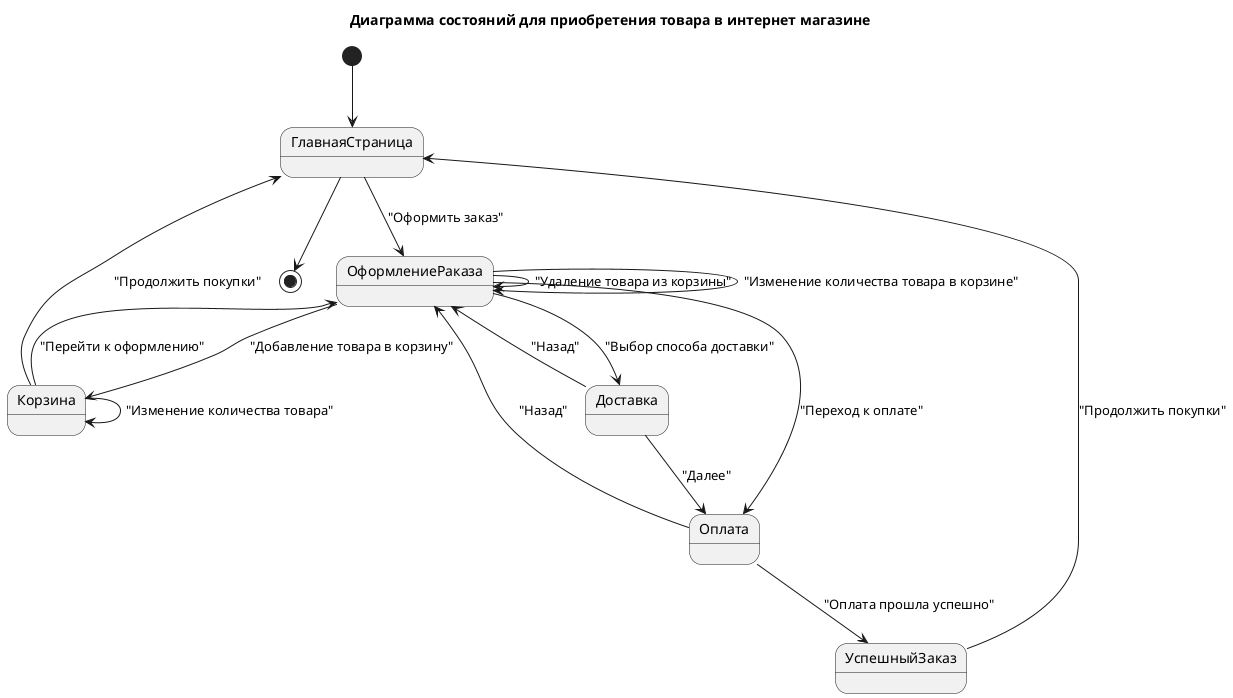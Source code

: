 @startuml

title Диаграмма состояний для приобретения товара в интернет магазине

[*] --> ГлавнаяCтраница

ГлавнаяCтраница --> ОформлениеPаказа : "Оформить заказ"

ОформлениеPаказа --> Доставка : "Выбор способа доставки"
ОформлениеPаказа --> Корзина : "Добавление товара в корзину"
ОформлениеPаказа --> ОформлениеPаказа : "Удаление товара из корзины"
ОформлениеPаказа --> ОформлениеPаказа : "Изменение количества товара в корзине"
ОформлениеPаказа --> Оплата : "Переход к оплате"

Доставка --> ОформлениеPаказа : "Назад"
Доставка --> Оплата : "Далее"

Оплата --> ОформлениеPаказа : "Назад"
Оплата --> УспешныйЗаказ : "Оплата прошла успешно"

Корзина --> ОформлениеPаказа : "Перейти к оформлению"
Корзина --> Корзина : "Изменение количества товара"
Корзина --> ГлавнаяCтраница : "Продолжить покупки"

УспешныйЗаказ --> ГлавнаяCтраница : "Продолжить покупки"

ГлавнаяCтраница --> [*]

@enduml